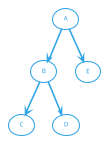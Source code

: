 @startuml
scale 0.5
top to bottom direction
!theme cerulean-outline
(A) --> (B)
(A) --> (E)
(B) --> (C)
(B) --> (D)
@enduml
